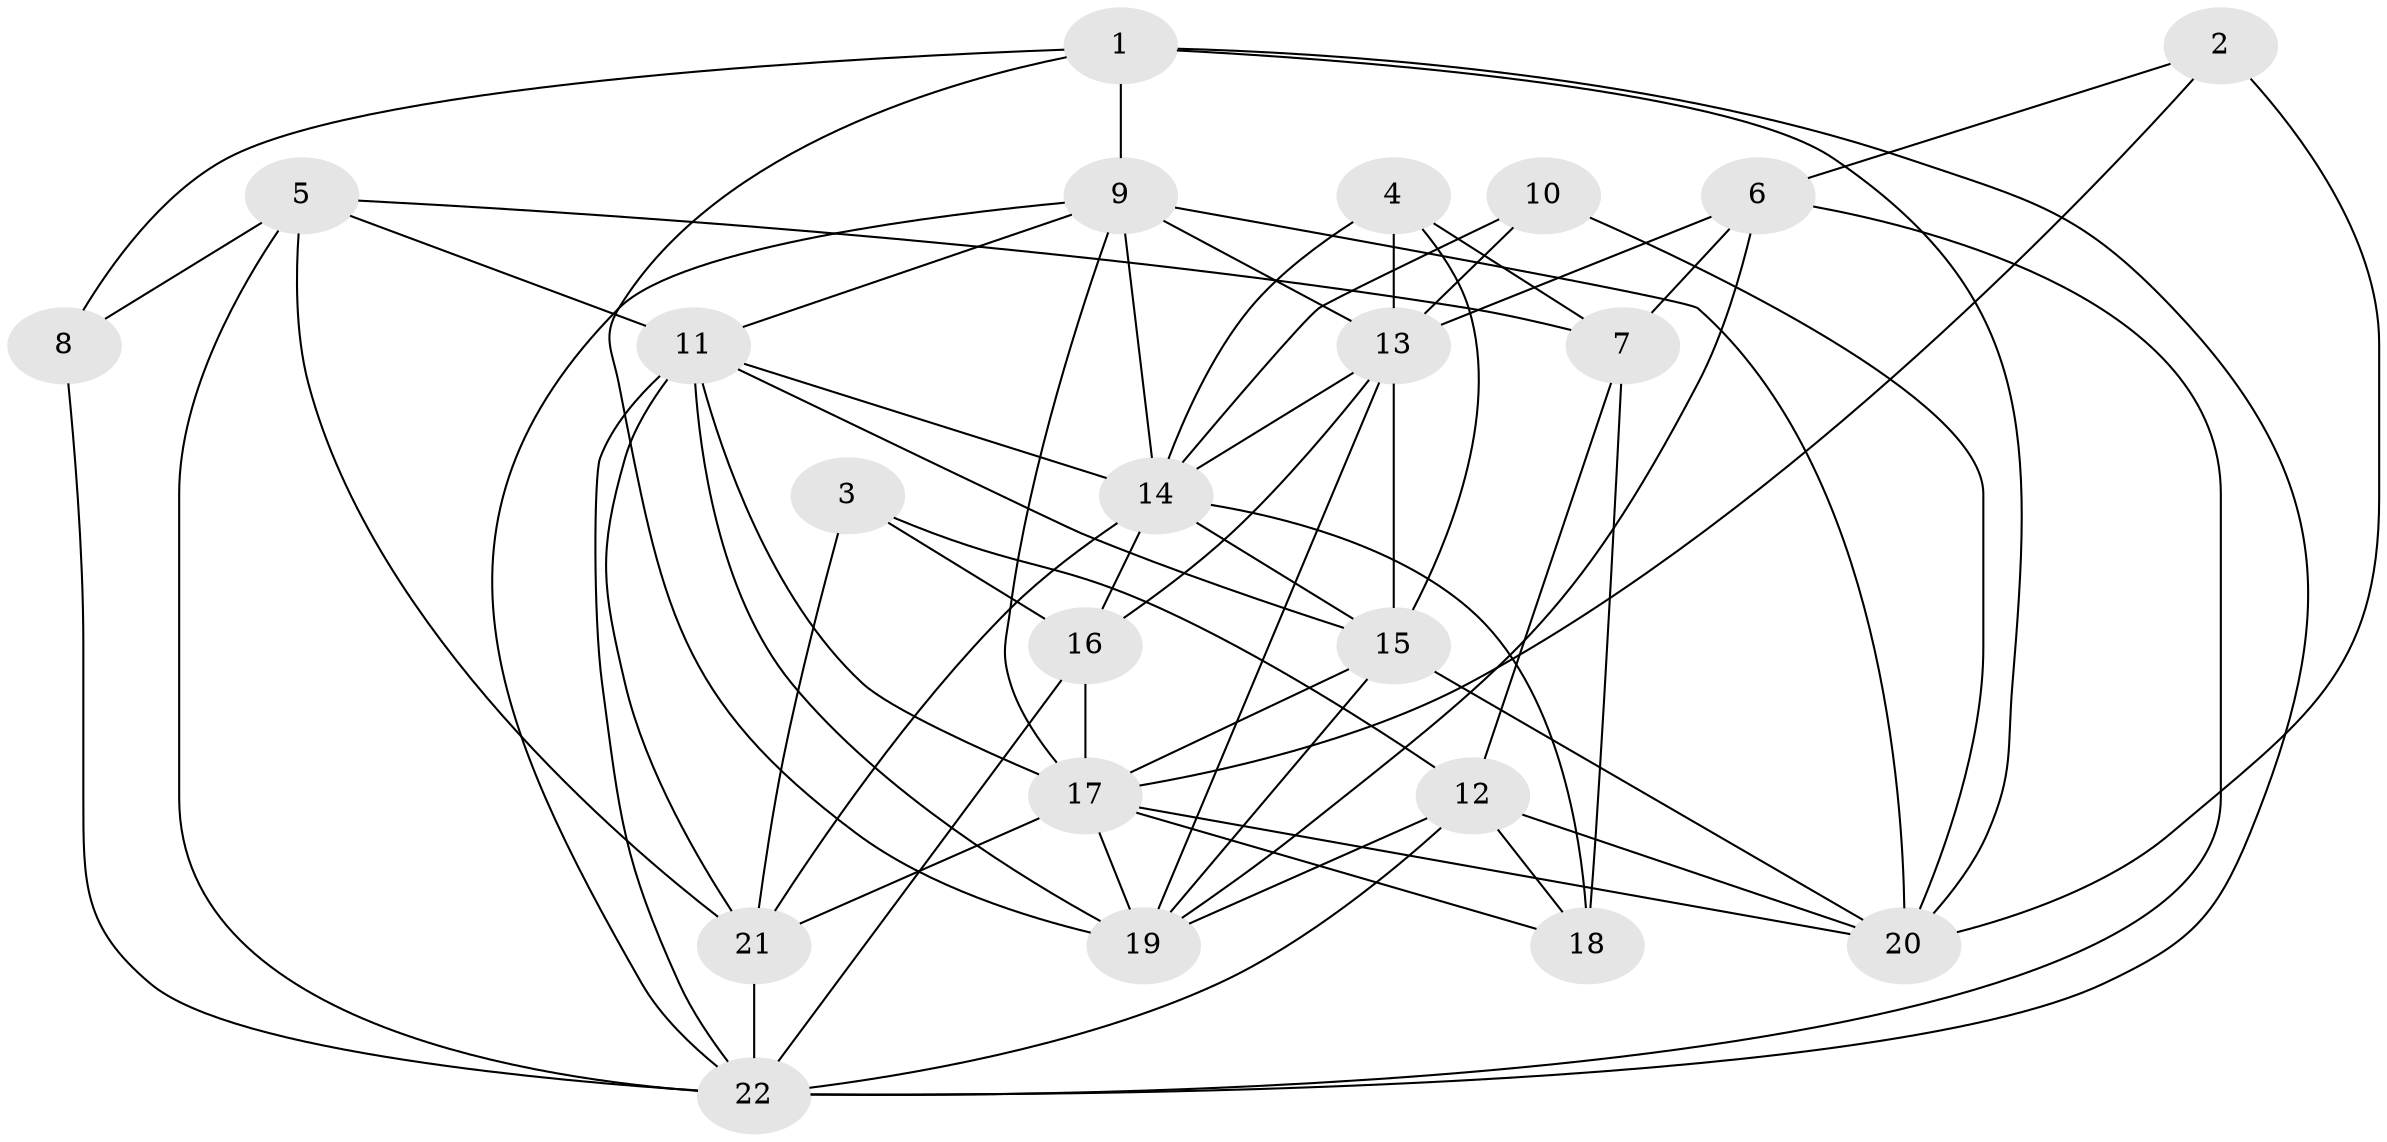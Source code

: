 // original degree distribution, {2: 0.15151515151515152, 5: 0.18181818181818182, 6: 0.06060606060606061, 3: 0.25757575757575757, 4: 0.2878787878787879, 10: 0.015151515151515152, 8: 0.030303030303030304, 7: 0.015151515151515152}
// Generated by graph-tools (version 1.1) at 2025/37/03/04/25 23:37:05]
// undirected, 22 vertices, 64 edges
graph export_dot {
  node [color=gray90,style=filled];
  1;
  2;
  3;
  4;
  5;
  6;
  7;
  8;
  9;
  10;
  11;
  12;
  13;
  14;
  15;
  16;
  17;
  18;
  19;
  20;
  21;
  22;
  1 -- 8 [weight=1.0];
  1 -- 9 [weight=1.0];
  1 -- 19 [weight=2.0];
  1 -- 20 [weight=2.0];
  1 -- 22 [weight=1.0];
  2 -- 6 [weight=1.0];
  2 -- 17 [weight=1.0];
  2 -- 20 [weight=1.0];
  3 -- 12 [weight=1.0];
  3 -- 16 [weight=1.0];
  3 -- 21 [weight=2.0];
  4 -- 7 [weight=1.0];
  4 -- 13 [weight=1.0];
  4 -- 14 [weight=1.0];
  4 -- 15 [weight=1.0];
  5 -- 7 [weight=3.0];
  5 -- 8 [weight=1.0];
  5 -- 11 [weight=1.0];
  5 -- 21 [weight=1.0];
  5 -- 22 [weight=1.0];
  6 -- 7 [weight=1.0];
  6 -- 13 [weight=2.0];
  6 -- 19 [weight=1.0];
  6 -- 22 [weight=1.0];
  7 -- 12 [weight=1.0];
  7 -- 18 [weight=1.0];
  8 -- 22 [weight=1.0];
  9 -- 11 [weight=1.0];
  9 -- 13 [weight=1.0];
  9 -- 14 [weight=3.0];
  9 -- 17 [weight=1.0];
  9 -- 20 [weight=1.0];
  9 -- 22 [weight=1.0];
  10 -- 13 [weight=1.0];
  10 -- 14 [weight=1.0];
  10 -- 20 [weight=1.0];
  11 -- 14 [weight=1.0];
  11 -- 15 [weight=1.0];
  11 -- 17 [weight=1.0];
  11 -- 19 [weight=1.0];
  11 -- 21 [weight=1.0];
  11 -- 22 [weight=1.0];
  12 -- 18 [weight=1.0];
  12 -- 19 [weight=1.0];
  12 -- 20 [weight=1.0];
  12 -- 22 [weight=1.0];
  13 -- 14 [weight=2.0];
  13 -- 15 [weight=1.0];
  13 -- 16 [weight=1.0];
  13 -- 19 [weight=1.0];
  14 -- 15 [weight=1.0];
  14 -- 16 [weight=4.0];
  14 -- 18 [weight=1.0];
  14 -- 21 [weight=1.0];
  15 -- 17 [weight=1.0];
  15 -- 19 [weight=1.0];
  15 -- 20 [weight=2.0];
  16 -- 17 [weight=3.0];
  16 -- 22 [weight=1.0];
  17 -- 18 [weight=1.0];
  17 -- 19 [weight=1.0];
  17 -- 20 [weight=1.0];
  17 -- 21 [weight=3.0];
  21 -- 22 [weight=2.0];
}
